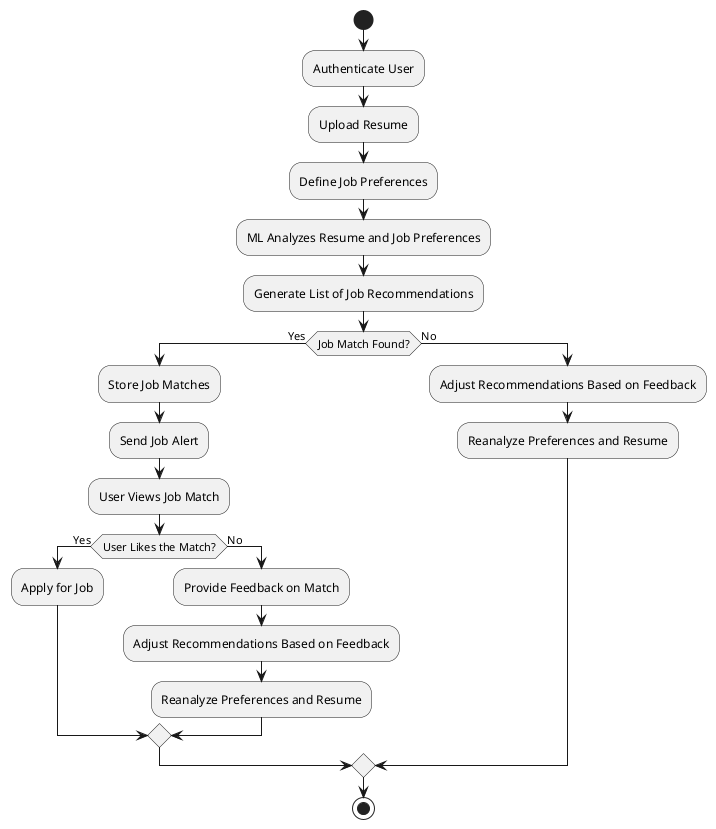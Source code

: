 @startuml
start
:Authenticate User;
:Upload Resume;
:Define Job Preferences;
:ML Analyzes Resume and Job Preferences;
:Generate List of Job Recommendations;
if (Job Match Found?) then (Yes)
  :Store Job Matches;
  :Send Job Alert;
  :User Views Job Match;
  if (User Likes the Match?) then (Yes)
    :Apply for Job;
  else (No)
    :Provide Feedback on Match;
    :Adjust Recommendations Based on Feedback;
    :Reanalyze Preferences and Resume;
  endif
else (No)
  :Adjust Recommendations Based on Feedback;
  :Reanalyze Preferences and Resume;
endif
stop
@enduml
